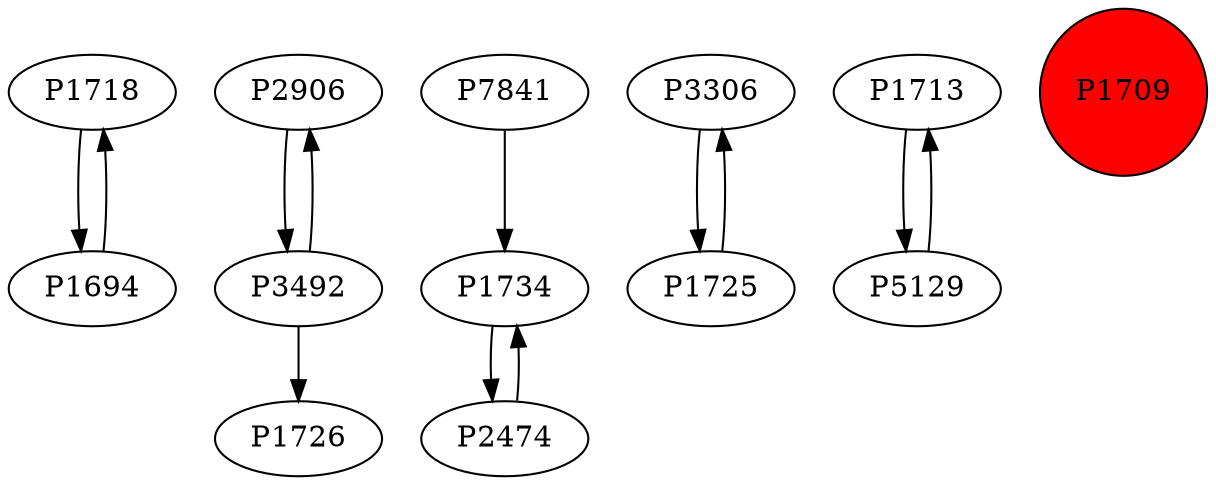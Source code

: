 digraph {
	P1718 -> P1694
	P2906 -> P3492
	P7841 -> P1734
	P2474 -> P1734
	P3306 -> P1725
	P1734 -> P2474
	P1725 -> P3306
	P1713 -> P5129
	P3492 -> P2906
	P5129 -> P1713
	P3492 -> P1726
	P1694 -> P1718
	P1709 [shape=circle]
	P1709 [style=filled]
	P1709 [fillcolor=red]
}
